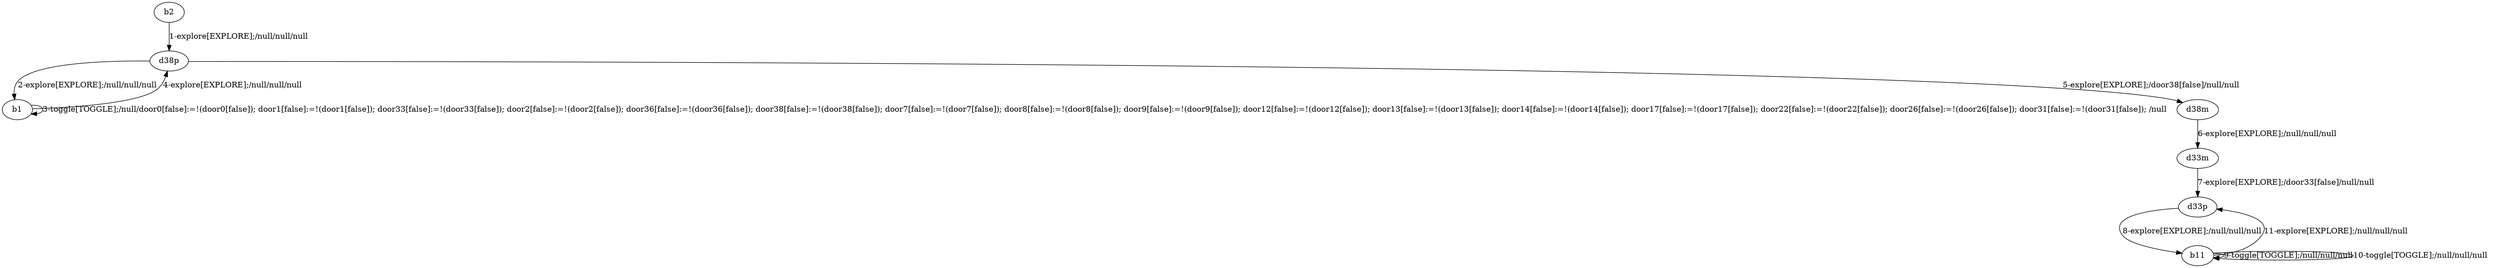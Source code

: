 # Total number of goals covered by this test: 4
# d33m --> d33p
# b11 --> b11
# d33p --> b11
# b11 --> d33p

digraph g {
"b2" -> "d38p" [label = "1-explore[EXPLORE];/null/null/null"];
"d38p" -> "b1" [label = "2-explore[EXPLORE];/null/null/null"];
"b1" -> "b1" [label = "3-toggle[TOGGLE];/null/door0[false]:=!(door0[false]); door1[false]:=!(door1[false]); door33[false]:=!(door33[false]); door2[false]:=!(door2[false]); door36[false]:=!(door36[false]); door38[false]:=!(door38[false]); door7[false]:=!(door7[false]); door8[false]:=!(door8[false]); door9[false]:=!(door9[false]); door12[false]:=!(door12[false]); door13[false]:=!(door13[false]); door14[false]:=!(door14[false]); door17[false]:=!(door17[false]); door22[false]:=!(door22[false]); door26[false]:=!(door26[false]); door31[false]:=!(door31[false]); /null"];
"b1" -> "d38p" [label = "4-explore[EXPLORE];/null/null/null"];
"d38p" -> "d38m" [label = "5-explore[EXPLORE];/door38[false]/null/null"];
"d38m" -> "d33m" [label = "6-explore[EXPLORE];/null/null/null"];
"d33m" -> "d33p" [label = "7-explore[EXPLORE];/door33[false]/null/null"];
"d33p" -> "b11" [label = "8-explore[EXPLORE];/null/null/null"];
"b11" -> "b11" [label = "9-toggle[TOGGLE];/null/null/null"];
"b11" -> "b11" [label = "10-toggle[TOGGLE];/null/null/null"];
"b11" -> "d33p" [label = "11-explore[EXPLORE];/null/null/null"];
}